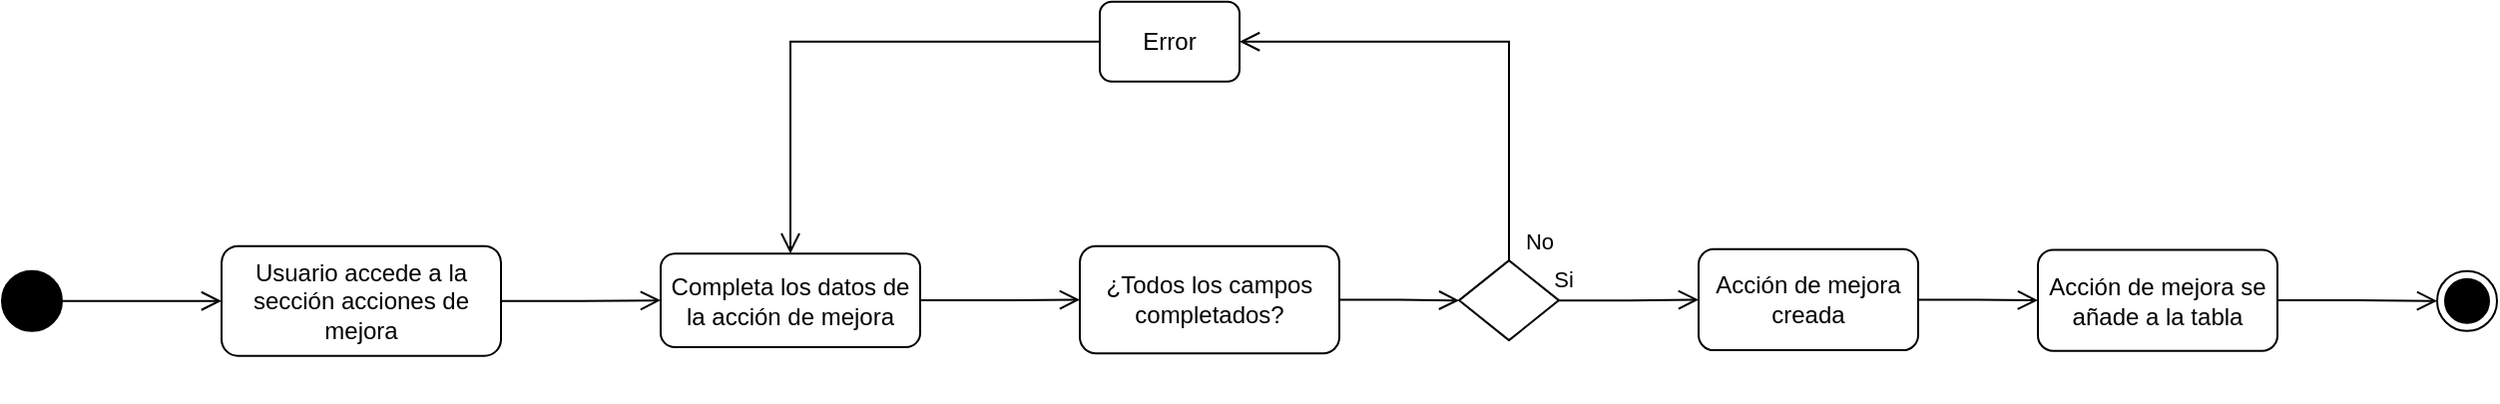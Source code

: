 <mxfile version="27.0.9">
  <diagram name="Página-1" id="W4rULqUDbjKW4zX-dyBw">
    <mxGraphModel grid="1" page="1" gridSize="10" guides="1" tooltips="1" connect="1" arrows="1" fold="1" pageScale="1" pageWidth="1654" pageHeight="2336" math="0" shadow="0">
      <root>
        <mxCell id="0" />
        <mxCell id="1" parent="0" />
        <mxCell id="Zg2RwI3bCPtanBzoQ3vK-2" style="edgeStyle=orthogonalEdgeStyle;rounded=0;orthogonalLoop=1;jettySize=auto;html=1;endArrow=open;endFill=0;endSize=8;" edge="1" parent="1" source="ywd59SVErPVPnXJvX7KZ-2" target="Zg2RwI3bCPtanBzoQ3vK-1">
          <mxGeometry relative="1" as="geometry" />
        </mxCell>
        <mxCell id="ywd59SVErPVPnXJvX7KZ-2" value="" style="ellipse;fillColor=strokeColor;html=1;" vertex="1" parent="1">
          <mxGeometry x="30" y="241.87" width="30" height="30" as="geometry" />
        </mxCell>
        <mxCell id="ywd59SVErPVPnXJvX7KZ-16" value="" style="ellipse;html=1;shape=endState;fillColor=strokeColor;" vertex="1" parent="1">
          <mxGeometry x="1250" y="241.87" width="30" height="30" as="geometry" />
        </mxCell>
        <mxCell id="Zg2RwI3bCPtanBzoQ3vK-49" style="edgeStyle=orthogonalEdgeStyle;shape=connector;rounded=0;orthogonalLoop=1;jettySize=auto;html=1;strokeColor=default;align=center;verticalAlign=middle;fontFamily=Helvetica;fontSize=11;fontColor=default;labelBackgroundColor=default;endArrow=open;endFill=0;endSize=8;" edge="1" parent="1" source="Zg2RwI3bCPtanBzoQ3vK-1" target="Zg2RwI3bCPtanBzoQ3vK-33">
          <mxGeometry relative="1" as="geometry" />
        </mxCell>
        <mxCell id="Zg2RwI3bCPtanBzoQ3vK-1" value="Usuario accede a la sección acciones de mejora" style="rounded=1;whiteSpace=wrap;html=1;" vertex="1" parent="1">
          <mxGeometry x="140" y="229.37" width="140" height="55" as="geometry" />
        </mxCell>
        <mxCell id="Zg2RwI3bCPtanBzoQ3vK-77" style="edgeStyle=orthogonalEdgeStyle;shape=connector;rounded=0;orthogonalLoop=1;jettySize=auto;html=1;entryX=0;entryY=0.5;entryDx=0;entryDy=0;strokeColor=default;align=center;verticalAlign=middle;fontFamily=Helvetica;fontSize=11;fontColor=default;labelBackgroundColor=default;endArrow=open;endFill=0;endSize=8;" edge="1" parent="1" source="Zg2RwI3bCPtanBzoQ3vK-33" target="Zg2RwI3bCPtanBzoQ3vK-76">
          <mxGeometry relative="1" as="geometry" />
        </mxCell>
        <mxCell id="Zg2RwI3bCPtanBzoQ3vK-33" value="Completa los datos de la acción de mejora" style="rounded=1;whiteSpace=wrap;html=1;" vertex="1" parent="1">
          <mxGeometry x="360" y="233.12" width="130" height="46.88" as="geometry" />
        </mxCell>
        <mxCell id="Zg2RwI3bCPtanBzoQ3vK-90" style="edgeStyle=orthogonalEdgeStyle;shape=connector;rounded=0;orthogonalLoop=1;jettySize=auto;html=1;entryX=0;entryY=0.5;entryDx=0;entryDy=0;strokeColor=default;align=center;verticalAlign=middle;fontFamily=Helvetica;fontSize=11;fontColor=default;labelBackgroundColor=default;endArrow=open;endFill=0;endSize=8;" edge="1" parent="1" source="Zg2RwI3bCPtanBzoQ3vK-58" target="ywd59SVErPVPnXJvX7KZ-16">
          <mxGeometry relative="1" as="geometry" />
        </mxCell>
        <mxCell id="Zg2RwI3bCPtanBzoQ3vK-58" value="Acción de mejora se añade a la tabla" style="rounded=1;whiteSpace=wrap;html=1;" vertex="1" parent="1">
          <mxGeometry x="1050" y="231.24" width="120" height="50.63" as="geometry" />
        </mxCell>
        <mxCell id="Zg2RwI3bCPtanBzoQ3vK-71" style="edgeStyle=orthogonalEdgeStyle;shape=connector;rounded=0;orthogonalLoop=1;jettySize=auto;html=1;exitX=0.5;exitY=1;exitDx=0;exitDy=0;strokeColor=default;align=center;verticalAlign=middle;fontFamily=Helvetica;fontSize=11;fontColor=default;labelBackgroundColor=default;endArrow=open;endFill=0;endSize=8;" edge="1" parent="1">
          <mxGeometry relative="1" as="geometry">
            <mxPoint x="1165.0" y="296.87" as="sourcePoint" />
            <mxPoint x="1165.0" y="296.87" as="targetPoint" />
          </mxGeometry>
        </mxCell>
        <mxCell id="Zg2RwI3bCPtanBzoQ3vK-79" style="edgeStyle=orthogonalEdgeStyle;shape=connector;rounded=0;orthogonalLoop=1;jettySize=auto;html=1;strokeColor=default;align=center;verticalAlign=middle;fontFamily=Helvetica;fontSize=11;fontColor=default;labelBackgroundColor=default;endArrow=open;endFill=0;endSize=8;" edge="1" parent="1" source="Zg2RwI3bCPtanBzoQ3vK-76" target="Zg2RwI3bCPtanBzoQ3vK-78">
          <mxGeometry relative="1" as="geometry" />
        </mxCell>
        <mxCell id="Zg2RwI3bCPtanBzoQ3vK-76" value="¿Todos los campos completados?" style="rounded=1;whiteSpace=wrap;html=1;" vertex="1" parent="1">
          <mxGeometry x="570" y="229.37" width="130" height="53.75" as="geometry" />
        </mxCell>
        <mxCell id="Zg2RwI3bCPtanBzoQ3vK-83" style="edgeStyle=orthogonalEdgeStyle;shape=connector;rounded=0;orthogonalLoop=1;jettySize=auto;html=1;entryX=1;entryY=0.5;entryDx=0;entryDy=0;strokeColor=default;align=center;verticalAlign=middle;fontFamily=Helvetica;fontSize=11;fontColor=default;labelBackgroundColor=default;endArrow=open;endFill=0;endSize=8;" edge="1" parent="1" source="Zg2RwI3bCPtanBzoQ3vK-78" target="Zg2RwI3bCPtanBzoQ3vK-80">
          <mxGeometry relative="1" as="geometry">
            <Array as="points">
              <mxPoint x="785" y="127" />
            </Array>
          </mxGeometry>
        </mxCell>
        <mxCell id="Zg2RwI3bCPtanBzoQ3vK-85" style="edgeStyle=orthogonalEdgeStyle;shape=connector;rounded=0;orthogonalLoop=1;jettySize=auto;html=1;strokeColor=default;align=center;verticalAlign=middle;fontFamily=Helvetica;fontSize=11;fontColor=default;labelBackgroundColor=default;endArrow=open;endFill=0;endSize=8;" edge="1" parent="1" source="Zg2RwI3bCPtanBzoQ3vK-78" target="Zg2RwI3bCPtanBzoQ3vK-84">
          <mxGeometry relative="1" as="geometry" />
        </mxCell>
        <mxCell id="Zg2RwI3bCPtanBzoQ3vK-78" value="" style="rhombus;whiteSpace=wrap;html=1;" vertex="1" parent="1">
          <mxGeometry x="760" y="236.56" width="50" height="40" as="geometry" />
        </mxCell>
        <mxCell id="Zg2RwI3bCPtanBzoQ3vK-82" style="edgeStyle=orthogonalEdgeStyle;shape=connector;rounded=0;orthogonalLoop=1;jettySize=auto;html=1;entryX=0.5;entryY=0;entryDx=0;entryDy=0;strokeColor=default;align=center;verticalAlign=middle;fontFamily=Helvetica;fontSize=11;fontColor=default;labelBackgroundColor=default;endArrow=open;endFill=0;endSize=8;" edge="1" parent="1" source="Zg2RwI3bCPtanBzoQ3vK-80" target="Zg2RwI3bCPtanBzoQ3vK-33">
          <mxGeometry relative="1" as="geometry" />
        </mxCell>
        <mxCell id="Zg2RwI3bCPtanBzoQ3vK-80" value="Error" style="rounded=1;whiteSpace=wrap;html=1;" vertex="1" parent="1">
          <mxGeometry x="580" y="106.87" width="70" height="40" as="geometry" />
        </mxCell>
        <mxCell id="Zg2RwI3bCPtanBzoQ3vK-88" style="edgeStyle=orthogonalEdgeStyle;shape=connector;rounded=0;orthogonalLoop=1;jettySize=auto;html=1;entryX=0;entryY=0.5;entryDx=0;entryDy=0;strokeColor=default;align=center;verticalAlign=middle;fontFamily=Helvetica;fontSize=11;fontColor=default;labelBackgroundColor=default;endArrow=open;endFill=0;endSize=8;" edge="1" parent="1" source="Zg2RwI3bCPtanBzoQ3vK-84" target="Zg2RwI3bCPtanBzoQ3vK-58">
          <mxGeometry relative="1" as="geometry" />
        </mxCell>
        <mxCell id="Zg2RwI3bCPtanBzoQ3vK-84" value="Acción de mejora creada" style="rounded=1;whiteSpace=wrap;html=1;" vertex="1" parent="1">
          <mxGeometry x="880" y="230.93" width="110" height="50.63" as="geometry" />
        </mxCell>
        <mxCell id="Zg2RwI3bCPtanBzoQ3vK-86" value="No" style="text;html=1;align=center;verticalAlign=middle;resizable=0;points=[];autosize=1;strokeColor=none;fillColor=none;fontFamily=Helvetica;fontSize=11;fontColor=default;labelBackgroundColor=default;" vertex="1" parent="1">
          <mxGeometry x="780" y="211.87" width="40" height="30" as="geometry" />
        </mxCell>
        <mxCell id="Zg2RwI3bCPtanBzoQ3vK-87" value="Si" style="text;html=1;align=center;verticalAlign=middle;resizable=0;points=[];autosize=1;strokeColor=none;fillColor=none;fontFamily=Helvetica;fontSize=11;fontColor=default;labelBackgroundColor=default;" vertex="1" parent="1">
          <mxGeometry x="797" y="230.93" width="30" height="30" as="geometry" />
        </mxCell>
      </root>
    </mxGraphModel>
  </diagram>
</mxfile>
